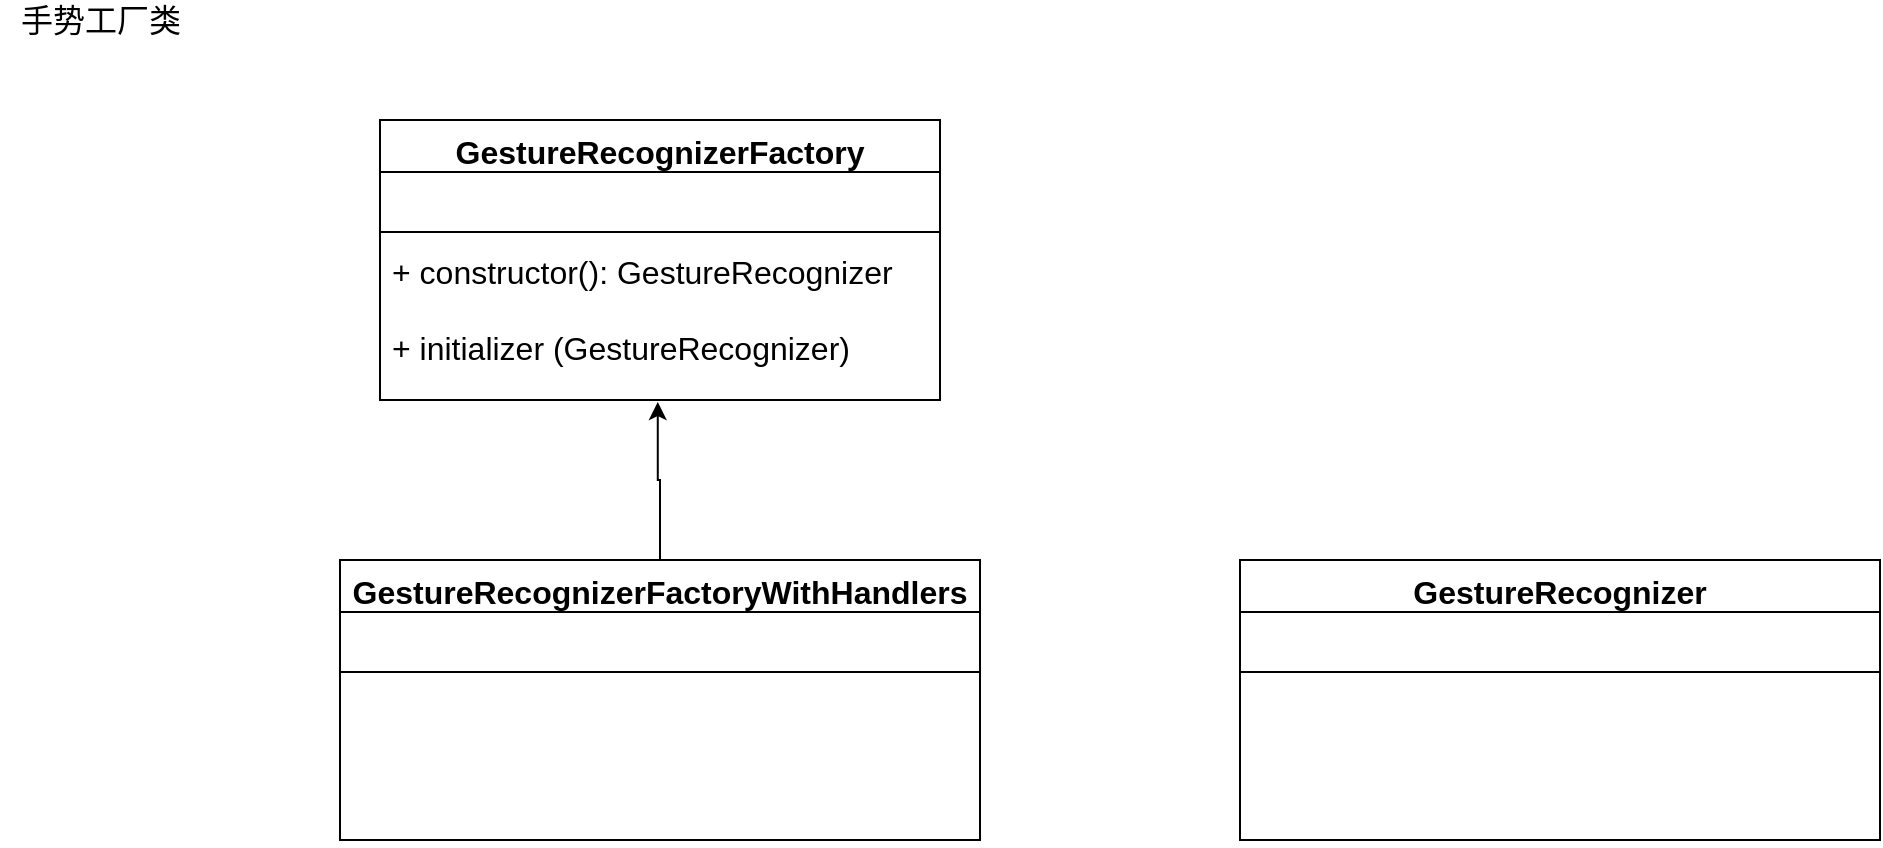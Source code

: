 <mxfile version="16.6.6" type="github"><diagram id="8kdIGV274P-clmCZfpeb" name="Page-1"><mxGraphModel dx="946" dy="614" grid="1" gridSize="10" guides="1" tooltips="1" connect="1" arrows="1" fold="1" page="1" pageScale="1" pageWidth="827" pageHeight="1169" math="0" shadow="0"><root><mxCell id="0"/><mxCell id="1" parent="0"/><mxCell id="e_YazsJDlW7zd5tjYTjw-1" value="GestureRecognizerFactory" style="swimlane;fontStyle=1;align=center;verticalAlign=top;childLayout=stackLayout;horizontal=1;startSize=26;horizontalStack=0;resizeParent=1;resizeParentMax=0;resizeLast=0;collapsible=1;marginBottom=0;fontSize=16;" vertex="1" parent="1"><mxGeometry x="300" y="160" width="280" height="140" as="geometry"/></mxCell><mxCell id="e_YazsJDlW7zd5tjYTjw-2" value="   " style="text;strokeColor=none;fillColor=none;align=left;verticalAlign=top;spacingLeft=4;spacingRight=4;overflow=hidden;rotatable=0;points=[[0,0.5],[1,0.5]];portConstraint=eastwest;" vertex="1" parent="e_YazsJDlW7zd5tjYTjw-1"><mxGeometry y="26" width="280" height="26" as="geometry"/></mxCell><mxCell id="e_YazsJDlW7zd5tjYTjw-3" value="" style="line;strokeWidth=1;fillColor=none;align=left;verticalAlign=middle;spacingTop=-1;spacingLeft=3;spacingRight=3;rotatable=0;labelPosition=right;points=[];portConstraint=eastwest;" vertex="1" parent="e_YazsJDlW7zd5tjYTjw-1"><mxGeometry y="52" width="280" height="8" as="geometry"/></mxCell><mxCell id="e_YazsJDlW7zd5tjYTjw-4" value="+ constructor(): GestureRecognizer&#10;&#10;+ initializer (GestureRecognizer) " style="text;strokeColor=none;fillColor=none;align=left;verticalAlign=top;spacingLeft=4;spacingRight=4;overflow=hidden;rotatable=0;points=[[0,0.5],[1,0.5]];portConstraint=eastwest;fontSize=16;" vertex="1" parent="e_YazsJDlW7zd5tjYTjw-1"><mxGeometry y="60" width="280" height="80" as="geometry"/></mxCell><mxCell id="e_YazsJDlW7zd5tjYTjw-9" style="edgeStyle=orthogonalEdgeStyle;rounded=0;orthogonalLoop=1;jettySize=auto;html=1;exitX=0.5;exitY=0;exitDx=0;exitDy=0;entryX=0.496;entryY=1.013;entryDx=0;entryDy=0;entryPerimeter=0;fontSize=16;" edge="1" parent="1" source="e_YazsJDlW7zd5tjYTjw-5" target="e_YazsJDlW7zd5tjYTjw-4"><mxGeometry relative="1" as="geometry"/></mxCell><mxCell id="e_YazsJDlW7zd5tjYTjw-5" value="GestureRecognizerFactoryWithHandlers" style="swimlane;fontStyle=1;align=center;verticalAlign=top;childLayout=stackLayout;horizontal=1;startSize=26;horizontalStack=0;resizeParent=1;resizeParentMax=0;resizeLast=0;collapsible=1;marginBottom=0;fontSize=16;" vertex="1" parent="1"><mxGeometry x="280" y="380" width="320" height="140" as="geometry"/></mxCell><mxCell id="e_YazsJDlW7zd5tjYTjw-6" value="   " style="text;strokeColor=none;fillColor=none;align=left;verticalAlign=top;spacingLeft=4;spacingRight=4;overflow=hidden;rotatable=0;points=[[0,0.5],[1,0.5]];portConstraint=eastwest;" vertex="1" parent="e_YazsJDlW7zd5tjYTjw-5"><mxGeometry y="26" width="320" height="26" as="geometry"/></mxCell><mxCell id="e_YazsJDlW7zd5tjYTjw-7" value="" style="line;strokeWidth=1;fillColor=none;align=left;verticalAlign=middle;spacingTop=-1;spacingLeft=3;spacingRight=3;rotatable=0;labelPosition=right;points=[];portConstraint=eastwest;" vertex="1" parent="e_YazsJDlW7zd5tjYTjw-5"><mxGeometry y="52" width="320" height="8" as="geometry"/></mxCell><mxCell id="e_YazsJDlW7zd5tjYTjw-8" value="   &#10;&#10;      " style="text;strokeColor=none;fillColor=none;align=left;verticalAlign=top;spacingLeft=4;spacingRight=4;overflow=hidden;rotatable=0;points=[[0,0.5],[1,0.5]];portConstraint=eastwest;fontSize=16;" vertex="1" parent="e_YazsJDlW7zd5tjYTjw-5"><mxGeometry y="60" width="320" height="80" as="geometry"/></mxCell><mxCell id="e_YazsJDlW7zd5tjYTjw-10" value="手势工厂类" style="text;html=1;align=center;verticalAlign=middle;resizable=0;points=[];autosize=1;strokeColor=none;fillColor=none;fontSize=16;" vertex="1" parent="1"><mxGeometry x="110" y="100" width="100" height="20" as="geometry"/></mxCell><mxCell id="e_YazsJDlW7zd5tjYTjw-20" value="GestureRecognizer" style="swimlane;fontStyle=1;align=center;verticalAlign=top;childLayout=stackLayout;horizontal=1;startSize=26;horizontalStack=0;resizeParent=1;resizeParentMax=0;resizeLast=0;collapsible=1;marginBottom=0;fontSize=16;" vertex="1" parent="1"><mxGeometry x="730" y="380" width="320" height="140" as="geometry"/></mxCell><mxCell id="e_YazsJDlW7zd5tjYTjw-21" value="   " style="text;strokeColor=none;fillColor=none;align=left;verticalAlign=top;spacingLeft=4;spacingRight=4;overflow=hidden;rotatable=0;points=[[0,0.5],[1,0.5]];portConstraint=eastwest;" vertex="1" parent="e_YazsJDlW7zd5tjYTjw-20"><mxGeometry y="26" width="320" height="26" as="geometry"/></mxCell><mxCell id="e_YazsJDlW7zd5tjYTjw-22" value="" style="line;strokeWidth=1;fillColor=none;align=left;verticalAlign=middle;spacingTop=-1;spacingLeft=3;spacingRight=3;rotatable=0;labelPosition=right;points=[];portConstraint=eastwest;" vertex="1" parent="e_YazsJDlW7zd5tjYTjw-20"><mxGeometry y="52" width="320" height="8" as="geometry"/></mxCell><mxCell id="e_YazsJDlW7zd5tjYTjw-23" value="   &#10;&#10;      " style="text;strokeColor=none;fillColor=none;align=left;verticalAlign=top;spacingLeft=4;spacingRight=4;overflow=hidden;rotatable=0;points=[[0,0.5],[1,0.5]];portConstraint=eastwest;fontSize=16;" vertex="1" parent="e_YazsJDlW7zd5tjYTjw-20"><mxGeometry y="60" width="320" height="80" as="geometry"/></mxCell></root></mxGraphModel></diagram></mxfile>
